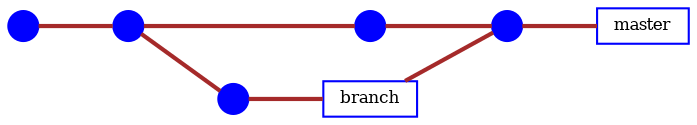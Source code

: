 digraph G {
	rankdir="LR";
	bgcolor="transparent";

	node[width=0.20, height=0.20, shape=point,fontsize=8.0,color=blue,fontcolor=black];
	edge[arrowhead=none, penwidth=2, color=brown];

  node[group=main];
	1 -> 2 -> 3 -> 4 -> 5;
	5[shape=box,label=master];
	node[group=branch1];
	2 -> 6 -> 7 -> 4;
	7[shape=box,label=branch];
}